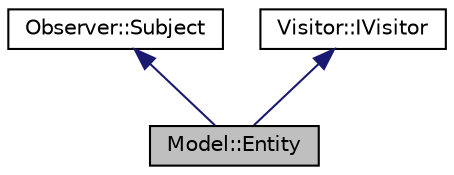 digraph "Model::Entity"
    {
    // LATEX_PDF_SIZE
  bgcolor = "transparent";
edge [fontname = "Helvetica",fontsize = "10",labelfontname = "Helvetica",labelfontsize = "10"];
node [fontname = "Helvetica",fontsize = "10",shape = record];
Node1 [label = "Model::Entity",height = 0.2,width = 0.4,color = "black", fillcolor = "grey75", style = "filled", fontcolor = "black",tooltip = "Class for Entity object."];
Node2 -> Node1 [dir = "back",color = "midnightblue",fontsize = "10",style = "solid"];
Node2 [label = "Observer::Subject",height = 0.2,width = 0.4,color = "black",URL = "$class_observer_1_1_subject.html",tooltip = "Class for Subject / Observable of observer pattern."];
Node3 -> Node1 [dir = "back",color = "midnightblue",fontsize = "10",style = "solid"];
Node3 [label = "Visitor::IVisitor",height = 0.2,width = 0.4,color = "black",URL = "$class_visitor_1_1_i_visitor.html",tooltip = "Class for abstract Visitor."];
}
